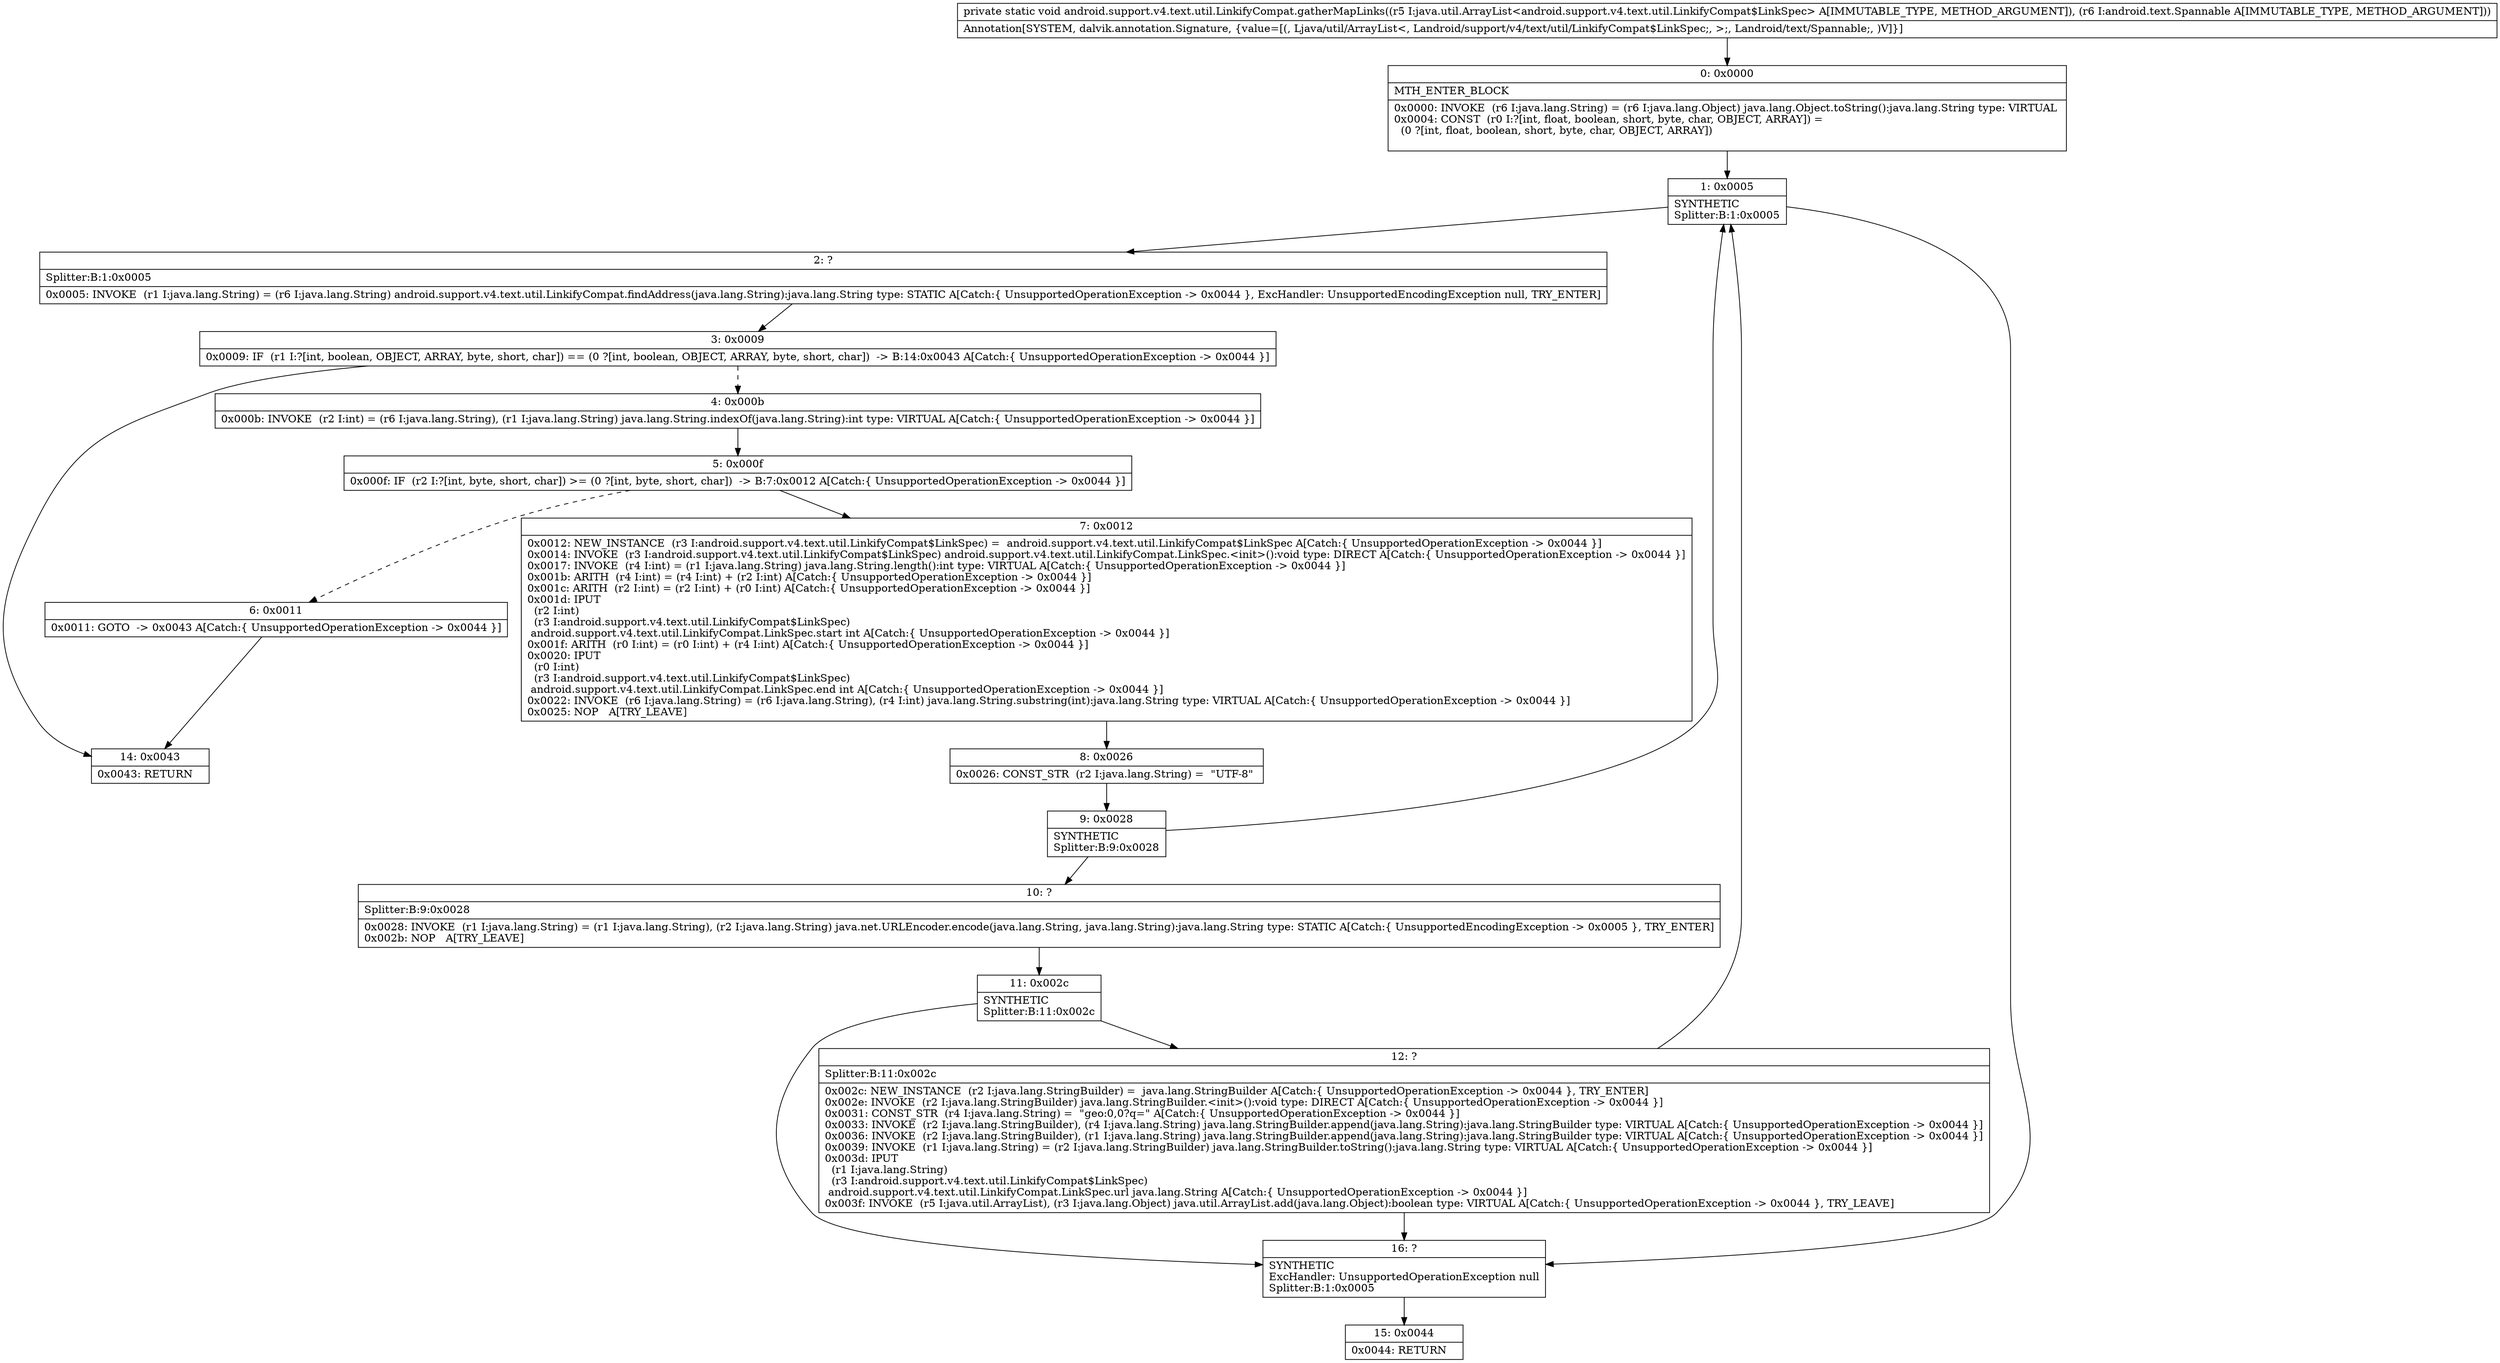digraph "CFG forandroid.support.v4.text.util.LinkifyCompat.gatherMapLinks(Ljava\/util\/ArrayList;Landroid\/text\/Spannable;)V" {
Node_0 [shape=record,label="{0\:\ 0x0000|MTH_ENTER_BLOCK\l|0x0000: INVOKE  (r6 I:java.lang.String) = (r6 I:java.lang.Object) java.lang.Object.toString():java.lang.String type: VIRTUAL \l0x0004: CONST  (r0 I:?[int, float, boolean, short, byte, char, OBJECT, ARRAY]) = \l  (0 ?[int, float, boolean, short, byte, char, OBJECT, ARRAY])\l \l}"];
Node_1 [shape=record,label="{1\:\ 0x0005|SYNTHETIC\lSplitter:B:1:0x0005\l}"];
Node_2 [shape=record,label="{2\:\ ?|Splitter:B:1:0x0005\l|0x0005: INVOKE  (r1 I:java.lang.String) = (r6 I:java.lang.String) android.support.v4.text.util.LinkifyCompat.findAddress(java.lang.String):java.lang.String type: STATIC A[Catch:\{ UnsupportedOperationException \-\> 0x0044 \}, ExcHandler: UnsupportedEncodingException null, TRY_ENTER]\l}"];
Node_3 [shape=record,label="{3\:\ 0x0009|0x0009: IF  (r1 I:?[int, boolean, OBJECT, ARRAY, byte, short, char]) == (0 ?[int, boolean, OBJECT, ARRAY, byte, short, char])  \-\> B:14:0x0043 A[Catch:\{ UnsupportedOperationException \-\> 0x0044 \}]\l}"];
Node_4 [shape=record,label="{4\:\ 0x000b|0x000b: INVOKE  (r2 I:int) = (r6 I:java.lang.String), (r1 I:java.lang.String) java.lang.String.indexOf(java.lang.String):int type: VIRTUAL A[Catch:\{ UnsupportedOperationException \-\> 0x0044 \}]\l}"];
Node_5 [shape=record,label="{5\:\ 0x000f|0x000f: IF  (r2 I:?[int, byte, short, char]) \>= (0 ?[int, byte, short, char])  \-\> B:7:0x0012 A[Catch:\{ UnsupportedOperationException \-\> 0x0044 \}]\l}"];
Node_6 [shape=record,label="{6\:\ 0x0011|0x0011: GOTO  \-\> 0x0043 A[Catch:\{ UnsupportedOperationException \-\> 0x0044 \}]\l}"];
Node_7 [shape=record,label="{7\:\ 0x0012|0x0012: NEW_INSTANCE  (r3 I:android.support.v4.text.util.LinkifyCompat$LinkSpec) =  android.support.v4.text.util.LinkifyCompat$LinkSpec A[Catch:\{ UnsupportedOperationException \-\> 0x0044 \}]\l0x0014: INVOKE  (r3 I:android.support.v4.text.util.LinkifyCompat$LinkSpec) android.support.v4.text.util.LinkifyCompat.LinkSpec.\<init\>():void type: DIRECT A[Catch:\{ UnsupportedOperationException \-\> 0x0044 \}]\l0x0017: INVOKE  (r4 I:int) = (r1 I:java.lang.String) java.lang.String.length():int type: VIRTUAL A[Catch:\{ UnsupportedOperationException \-\> 0x0044 \}]\l0x001b: ARITH  (r4 I:int) = (r4 I:int) + (r2 I:int) A[Catch:\{ UnsupportedOperationException \-\> 0x0044 \}]\l0x001c: ARITH  (r2 I:int) = (r2 I:int) + (r0 I:int) A[Catch:\{ UnsupportedOperationException \-\> 0x0044 \}]\l0x001d: IPUT  \l  (r2 I:int)\l  (r3 I:android.support.v4.text.util.LinkifyCompat$LinkSpec)\l android.support.v4.text.util.LinkifyCompat.LinkSpec.start int A[Catch:\{ UnsupportedOperationException \-\> 0x0044 \}]\l0x001f: ARITH  (r0 I:int) = (r0 I:int) + (r4 I:int) A[Catch:\{ UnsupportedOperationException \-\> 0x0044 \}]\l0x0020: IPUT  \l  (r0 I:int)\l  (r3 I:android.support.v4.text.util.LinkifyCompat$LinkSpec)\l android.support.v4.text.util.LinkifyCompat.LinkSpec.end int A[Catch:\{ UnsupportedOperationException \-\> 0x0044 \}]\l0x0022: INVOKE  (r6 I:java.lang.String) = (r6 I:java.lang.String), (r4 I:int) java.lang.String.substring(int):java.lang.String type: VIRTUAL A[Catch:\{ UnsupportedOperationException \-\> 0x0044 \}]\l0x0025: NOP   A[TRY_LEAVE]\l}"];
Node_8 [shape=record,label="{8\:\ 0x0026|0x0026: CONST_STR  (r2 I:java.lang.String) =  \"UTF\-8\" \l}"];
Node_9 [shape=record,label="{9\:\ 0x0028|SYNTHETIC\lSplitter:B:9:0x0028\l}"];
Node_10 [shape=record,label="{10\:\ ?|Splitter:B:9:0x0028\l|0x0028: INVOKE  (r1 I:java.lang.String) = (r1 I:java.lang.String), (r2 I:java.lang.String) java.net.URLEncoder.encode(java.lang.String, java.lang.String):java.lang.String type: STATIC A[Catch:\{ UnsupportedEncodingException \-\> 0x0005 \}, TRY_ENTER]\l0x002b: NOP   A[TRY_LEAVE]\l}"];
Node_11 [shape=record,label="{11\:\ 0x002c|SYNTHETIC\lSplitter:B:11:0x002c\l}"];
Node_12 [shape=record,label="{12\:\ ?|Splitter:B:11:0x002c\l|0x002c: NEW_INSTANCE  (r2 I:java.lang.StringBuilder) =  java.lang.StringBuilder A[Catch:\{ UnsupportedOperationException \-\> 0x0044 \}, TRY_ENTER]\l0x002e: INVOKE  (r2 I:java.lang.StringBuilder) java.lang.StringBuilder.\<init\>():void type: DIRECT A[Catch:\{ UnsupportedOperationException \-\> 0x0044 \}]\l0x0031: CONST_STR  (r4 I:java.lang.String) =  \"geo:0,0?q=\" A[Catch:\{ UnsupportedOperationException \-\> 0x0044 \}]\l0x0033: INVOKE  (r2 I:java.lang.StringBuilder), (r4 I:java.lang.String) java.lang.StringBuilder.append(java.lang.String):java.lang.StringBuilder type: VIRTUAL A[Catch:\{ UnsupportedOperationException \-\> 0x0044 \}]\l0x0036: INVOKE  (r2 I:java.lang.StringBuilder), (r1 I:java.lang.String) java.lang.StringBuilder.append(java.lang.String):java.lang.StringBuilder type: VIRTUAL A[Catch:\{ UnsupportedOperationException \-\> 0x0044 \}]\l0x0039: INVOKE  (r1 I:java.lang.String) = (r2 I:java.lang.StringBuilder) java.lang.StringBuilder.toString():java.lang.String type: VIRTUAL A[Catch:\{ UnsupportedOperationException \-\> 0x0044 \}]\l0x003d: IPUT  \l  (r1 I:java.lang.String)\l  (r3 I:android.support.v4.text.util.LinkifyCompat$LinkSpec)\l android.support.v4.text.util.LinkifyCompat.LinkSpec.url java.lang.String A[Catch:\{ UnsupportedOperationException \-\> 0x0044 \}]\l0x003f: INVOKE  (r5 I:java.util.ArrayList), (r3 I:java.lang.Object) java.util.ArrayList.add(java.lang.Object):boolean type: VIRTUAL A[Catch:\{ UnsupportedOperationException \-\> 0x0044 \}, TRY_LEAVE]\l}"];
Node_14 [shape=record,label="{14\:\ 0x0043|0x0043: RETURN   \l}"];
Node_15 [shape=record,label="{15\:\ 0x0044|0x0044: RETURN   \l}"];
Node_16 [shape=record,label="{16\:\ ?|SYNTHETIC\lExcHandler: UnsupportedOperationException null\lSplitter:B:1:0x0005\l}"];
MethodNode[shape=record,label="{private static void android.support.v4.text.util.LinkifyCompat.gatherMapLinks((r5 I:java.util.ArrayList\<android.support.v4.text.util.LinkifyCompat$LinkSpec\> A[IMMUTABLE_TYPE, METHOD_ARGUMENT]), (r6 I:android.text.Spannable A[IMMUTABLE_TYPE, METHOD_ARGUMENT]))  | Annotation[SYSTEM, dalvik.annotation.Signature, \{value=[(, Ljava\/util\/ArrayList\<, Landroid\/support\/v4\/text\/util\/LinkifyCompat$LinkSpec;, \>;, Landroid\/text\/Spannable;, )V]\}]\l}"];
MethodNode -> Node_0;
Node_0 -> Node_1;
Node_1 -> Node_2;
Node_1 -> Node_16;
Node_2 -> Node_3;
Node_3 -> Node_4[style=dashed];
Node_3 -> Node_14;
Node_4 -> Node_5;
Node_5 -> Node_6[style=dashed];
Node_5 -> Node_7;
Node_6 -> Node_14;
Node_7 -> Node_8;
Node_8 -> Node_9;
Node_9 -> Node_10;
Node_9 -> Node_1;
Node_10 -> Node_11;
Node_11 -> Node_12;
Node_11 -> Node_16;
Node_12 -> Node_16;
Node_12 -> Node_1;
Node_16 -> Node_15;
}

